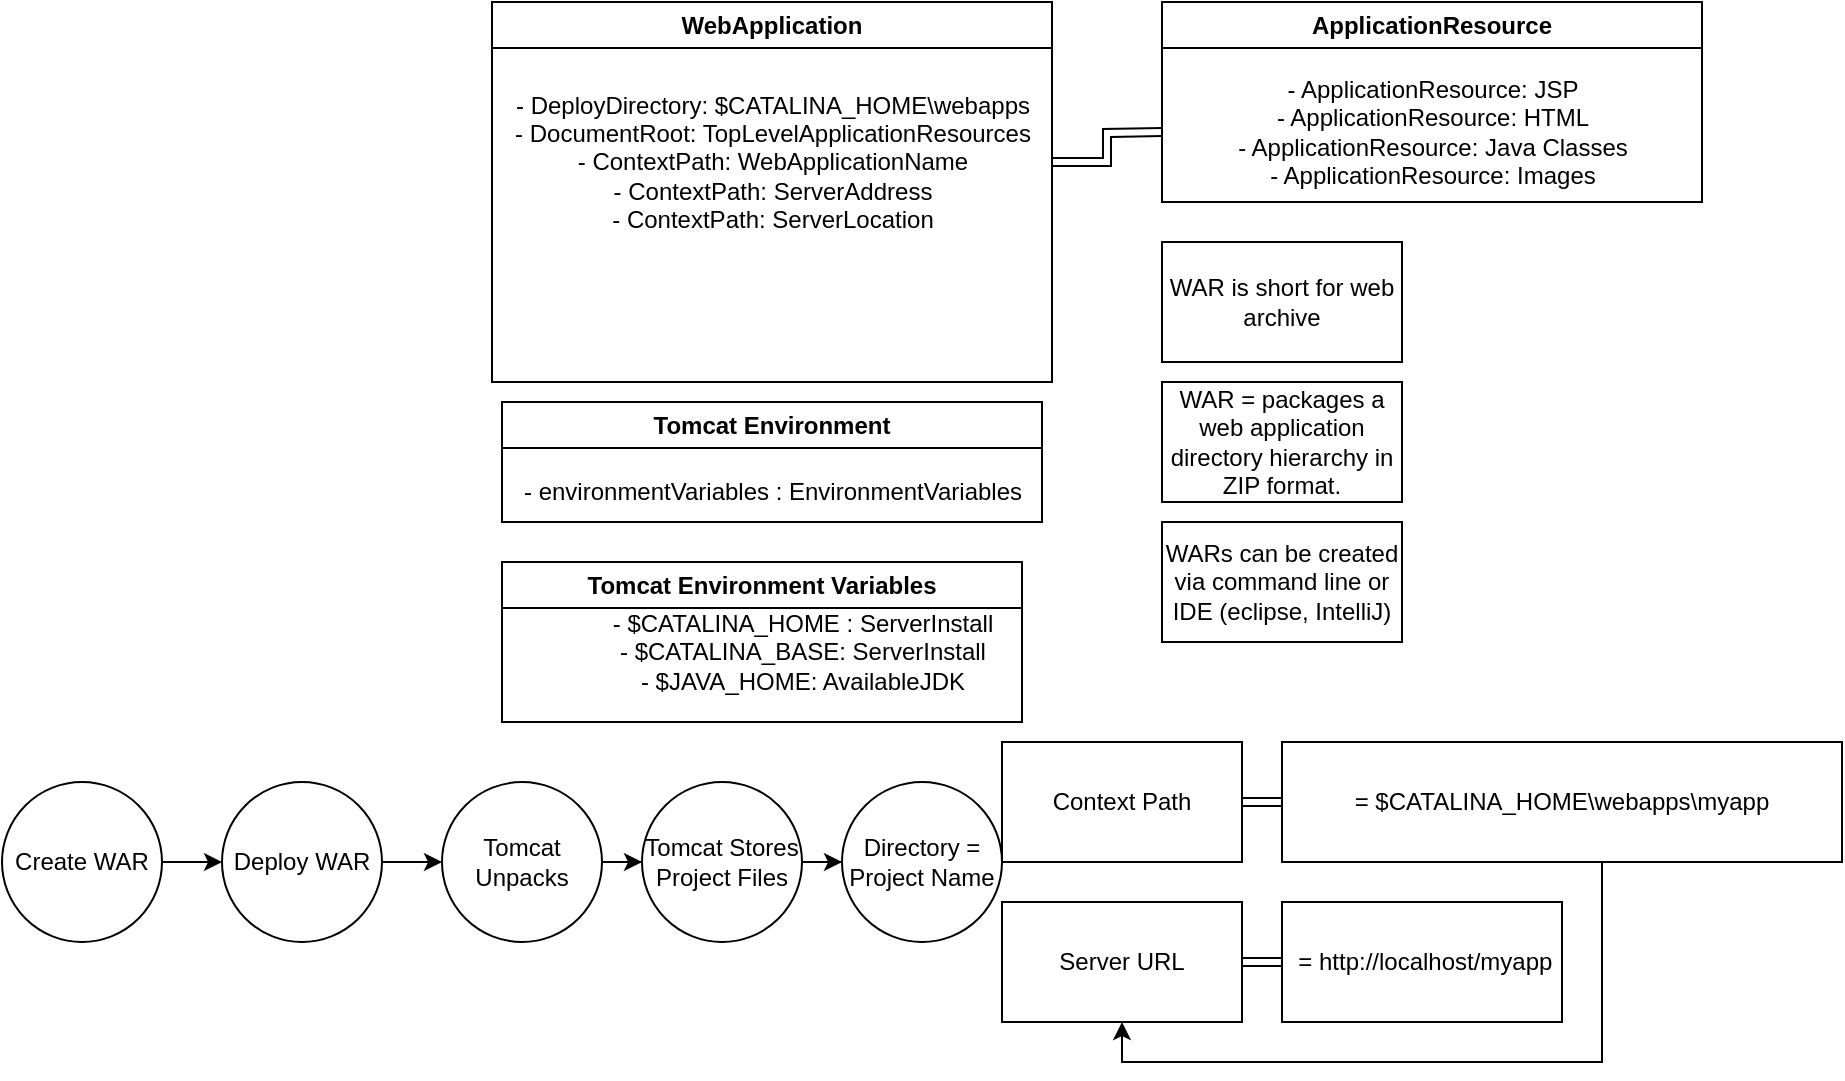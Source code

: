 <mxfile version="21.6.8" type="device">
  <diagram name="Page-1" id="KPUeOPgxkjZhlquwX5HU">
    <mxGraphModel dx="1114" dy="578" grid="1" gridSize="10" guides="1" tooltips="1" connect="1" arrows="1" fold="1" page="1" pageScale="1" pageWidth="850" pageHeight="1100" math="0" shadow="0">
      <root>
        <mxCell id="0" />
        <mxCell id="1" parent="0" />
        <mxCell id="xo-cnX8_uqCRi43f7nL_-1" value="Tomcat Environment" style="swimlane;whiteSpace=wrap;html=1;" vertex="1" parent="1">
          <mxGeometry x="320" y="200" width="270" height="60" as="geometry" />
        </mxCell>
        <mxCell id="xo-cnX8_uqCRi43f7nL_-2" value="- environmentVariables : EnvironmentVariables" style="text;html=1;align=center;verticalAlign=middle;resizable=0;points=[];autosize=1;strokeColor=none;fillColor=none;" vertex="1" parent="xo-cnX8_uqCRi43f7nL_-1">
          <mxGeometry y="30" width="270" height="30" as="geometry" />
        </mxCell>
        <mxCell id="xo-cnX8_uqCRi43f7nL_-4" value="Tomcat Environment Variables" style="swimlane;whiteSpace=wrap;html=1;" vertex="1" parent="1">
          <mxGeometry x="320" y="280" width="260" height="80" as="geometry" />
        </mxCell>
        <mxCell id="xo-cnX8_uqCRi43f7nL_-5" value="- $CATALINA_HOME : ServerInstall&lt;br&gt;- $CATALINA_BASE: ServerInstall&lt;br&gt;- $JAVA_HOME: AvailableJDK" style="text;html=1;align=center;verticalAlign=middle;resizable=0;points=[];autosize=1;strokeColor=none;fillColor=none;" vertex="1" parent="xo-cnX8_uqCRi43f7nL_-4">
          <mxGeometry x="45" y="15" width="210" height="60" as="geometry" />
        </mxCell>
        <mxCell id="xo-cnX8_uqCRi43f7nL_-6" value="WebApplication" style="swimlane;whiteSpace=wrap;html=1;" vertex="1" parent="1">
          <mxGeometry x="315" width="280" height="190" as="geometry" />
        </mxCell>
        <mxCell id="xo-cnX8_uqCRi43f7nL_-7" value="- DeployDirectory: $CATALINA_HOME\webapps&lt;br&gt;-&amp;nbsp;DocumentRoot: TopLevelApplicationResources&lt;br&gt;- ContextPath: WebApplicationName&lt;br&gt;- ContextPath: ServerAddress&lt;br&gt;- ContextPath: ServerLocation&lt;br&gt;" style="text;html=1;align=center;verticalAlign=middle;resizable=0;points=[];autosize=1;strokeColor=none;fillColor=none;" vertex="1" parent="xo-cnX8_uqCRi43f7nL_-6">
          <mxGeometry y="35" width="280" height="90" as="geometry" />
        </mxCell>
        <mxCell id="xo-cnX8_uqCRi43f7nL_-8" value="ApplicationResource" style="swimlane;whiteSpace=wrap;html=1;" vertex="1" parent="1">
          <mxGeometry x="650" width="270" height="100" as="geometry" />
        </mxCell>
        <mxCell id="xo-cnX8_uqCRi43f7nL_-9" value="- ApplicationResource: JSP&lt;br style=&quot;border-color: var(--border-color);&quot;&gt;- ApplicationResource: HTML&lt;br style=&quot;border-color: var(--border-color);&quot;&gt;- ApplicationResource: Java Classes&lt;br style=&quot;border-color: var(--border-color);&quot;&gt;- ApplicationResource: Images" style="text;html=1;align=center;verticalAlign=middle;resizable=0;points=[];autosize=1;strokeColor=none;fillColor=none;" vertex="1" parent="xo-cnX8_uqCRi43f7nL_-8">
          <mxGeometry x="25" y="30" width="220" height="70" as="geometry" />
        </mxCell>
        <mxCell id="xo-cnX8_uqCRi43f7nL_-10" value="" style="edgeStyle=orthogonalEdgeStyle;rounded=0;orthogonalLoop=1;jettySize=auto;html=1;shape=link;" edge="1" parent="1" source="xo-cnX8_uqCRi43f7nL_-7">
          <mxGeometry relative="1" as="geometry">
            <mxPoint x="650" y="65" as="targetPoint" />
          </mxGeometry>
        </mxCell>
        <mxCell id="xo-cnX8_uqCRi43f7nL_-19" value="WAR = packages a web application directory hierarchy in ZIP format." style="whiteSpace=wrap;html=1;" vertex="1" parent="1">
          <mxGeometry x="650" y="190" width="120" height="60" as="geometry" />
        </mxCell>
        <mxCell id="xo-cnX8_uqCRi43f7nL_-21" value="WAR is short for web archive" style="whiteSpace=wrap;html=1;" vertex="1" parent="1">
          <mxGeometry x="650" y="120" width="120" height="60" as="geometry" />
        </mxCell>
        <mxCell id="xo-cnX8_uqCRi43f7nL_-22" value="WARs can be created via command line or IDE (eclipse, IntelliJ)" style="whiteSpace=wrap;html=1;" vertex="1" parent="1">
          <mxGeometry x="650" y="260" width="120" height="60" as="geometry" />
        </mxCell>
        <mxCell id="xo-cnX8_uqCRi43f7nL_-23" value="" style="group" vertex="1" connectable="0" parent="1">
          <mxGeometry x="570" y="370" width="420" height="160" as="geometry" />
        </mxCell>
        <mxCell id="xo-cnX8_uqCRi43f7nL_-12" value="Context Path" style="whiteSpace=wrap;html=1;" vertex="1" parent="xo-cnX8_uqCRi43f7nL_-23">
          <mxGeometry width="120" height="60" as="geometry" />
        </mxCell>
        <mxCell id="xo-cnX8_uqCRi43f7nL_-13" value="=&amp;nbsp;$CATALINA_HOME\webapps\myapp" style="whiteSpace=wrap;html=1;" vertex="1" parent="xo-cnX8_uqCRi43f7nL_-23">
          <mxGeometry x="140" width="280" height="60" as="geometry" />
        </mxCell>
        <mxCell id="xo-cnX8_uqCRi43f7nL_-16" value="" style="edgeStyle=orthogonalEdgeStyle;rounded=0;orthogonalLoop=1;jettySize=auto;html=1;shape=link;" edge="1" parent="xo-cnX8_uqCRi43f7nL_-23" source="xo-cnX8_uqCRi43f7nL_-12" target="xo-cnX8_uqCRi43f7nL_-13">
          <mxGeometry relative="1" as="geometry" />
        </mxCell>
        <mxCell id="xo-cnX8_uqCRi43f7nL_-14" value="Server URL" style="whiteSpace=wrap;html=1;" vertex="1" parent="xo-cnX8_uqCRi43f7nL_-23">
          <mxGeometry y="80" width="120" height="60" as="geometry" />
        </mxCell>
        <mxCell id="xo-cnX8_uqCRi43f7nL_-17" style="edgeStyle=orthogonalEdgeStyle;rounded=0;orthogonalLoop=1;jettySize=auto;html=1;entryX=0.5;entryY=1;entryDx=0;entryDy=0;" edge="1" parent="xo-cnX8_uqCRi43f7nL_-23" source="xo-cnX8_uqCRi43f7nL_-13" target="xo-cnX8_uqCRi43f7nL_-14">
          <mxGeometry relative="1" as="geometry">
            <mxPoint x="280" y="190" as="targetPoint" />
            <Array as="points">
              <mxPoint x="300" y="160" />
              <mxPoint x="60" y="160" />
            </Array>
          </mxGeometry>
        </mxCell>
        <mxCell id="xo-cnX8_uqCRi43f7nL_-15" value="&amp;nbsp;= http://localhost/myapp" style="whiteSpace=wrap;html=1;" vertex="1" parent="xo-cnX8_uqCRi43f7nL_-23">
          <mxGeometry x="140" y="80" width="140" height="60" as="geometry" />
        </mxCell>
        <mxCell id="xo-cnX8_uqCRi43f7nL_-18" value="" style="edgeStyle=orthogonalEdgeStyle;rounded=0;orthogonalLoop=1;jettySize=auto;html=1;shape=link;" edge="1" parent="xo-cnX8_uqCRi43f7nL_-23" source="xo-cnX8_uqCRi43f7nL_-14" target="xo-cnX8_uqCRi43f7nL_-15">
          <mxGeometry relative="1" as="geometry" />
        </mxCell>
        <mxCell id="xo-cnX8_uqCRi43f7nL_-30" value="" style="edgeStyle=orthogonalEdgeStyle;rounded=0;orthogonalLoop=1;jettySize=auto;html=1;" edge="1" parent="1" source="xo-cnX8_uqCRi43f7nL_-24" target="xo-cnX8_uqCRi43f7nL_-25">
          <mxGeometry relative="1" as="geometry" />
        </mxCell>
        <mxCell id="xo-cnX8_uqCRi43f7nL_-24" value="Create WAR" style="ellipse;whiteSpace=wrap;html=1;aspect=fixed;" vertex="1" parent="1">
          <mxGeometry x="70" y="390" width="80" height="80" as="geometry" />
        </mxCell>
        <mxCell id="xo-cnX8_uqCRi43f7nL_-31" value="" style="edgeStyle=orthogonalEdgeStyle;rounded=0;orthogonalLoop=1;jettySize=auto;html=1;" edge="1" parent="1" source="xo-cnX8_uqCRi43f7nL_-25" target="xo-cnX8_uqCRi43f7nL_-26">
          <mxGeometry relative="1" as="geometry" />
        </mxCell>
        <mxCell id="xo-cnX8_uqCRi43f7nL_-25" value="Deploy WAR" style="ellipse;whiteSpace=wrap;html=1;aspect=fixed;" vertex="1" parent="1">
          <mxGeometry x="180" y="390" width="80" height="80" as="geometry" />
        </mxCell>
        <mxCell id="xo-cnX8_uqCRi43f7nL_-32" value="" style="edgeStyle=orthogonalEdgeStyle;rounded=0;orthogonalLoop=1;jettySize=auto;html=1;" edge="1" parent="1" source="xo-cnX8_uqCRi43f7nL_-26" target="xo-cnX8_uqCRi43f7nL_-27">
          <mxGeometry relative="1" as="geometry" />
        </mxCell>
        <mxCell id="xo-cnX8_uqCRi43f7nL_-26" value="Tomcat Unpacks" style="ellipse;whiteSpace=wrap;html=1;aspect=fixed;" vertex="1" parent="1">
          <mxGeometry x="290" y="390" width="80" height="80" as="geometry" />
        </mxCell>
        <mxCell id="xo-cnX8_uqCRi43f7nL_-33" value="" style="edgeStyle=orthogonalEdgeStyle;rounded=0;orthogonalLoop=1;jettySize=auto;html=1;" edge="1" parent="1" source="xo-cnX8_uqCRi43f7nL_-27" target="xo-cnX8_uqCRi43f7nL_-28">
          <mxGeometry relative="1" as="geometry" />
        </mxCell>
        <mxCell id="xo-cnX8_uqCRi43f7nL_-27" value="Tomcat Stores Project Files" style="ellipse;whiteSpace=wrap;html=1;aspect=fixed;" vertex="1" parent="1">
          <mxGeometry x="390" y="390" width="80" height="80" as="geometry" />
        </mxCell>
        <mxCell id="xo-cnX8_uqCRi43f7nL_-28" value="Directory = Project Name" style="ellipse;whiteSpace=wrap;html=1;aspect=fixed;" vertex="1" parent="1">
          <mxGeometry x="490" y="390" width="80" height="80" as="geometry" />
        </mxCell>
      </root>
    </mxGraphModel>
  </diagram>
</mxfile>
